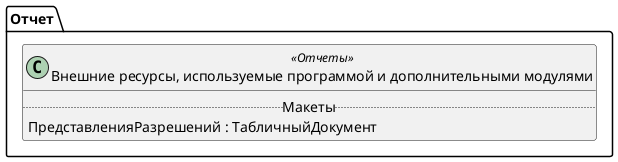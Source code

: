 ﻿@startuml ИспользуемыеВнешниеРесурсы
'!include templates.wsd
'..\include templates.wsd
class Отчет.ИспользуемыеВнешниеРесурсы as "Внешние ресурсы, используемые программой и дополнительными модулями" <<Отчеты>>
{
..Макеты..
ПредставленияРазрешений : ТабличныйДокумент
}
@enduml
